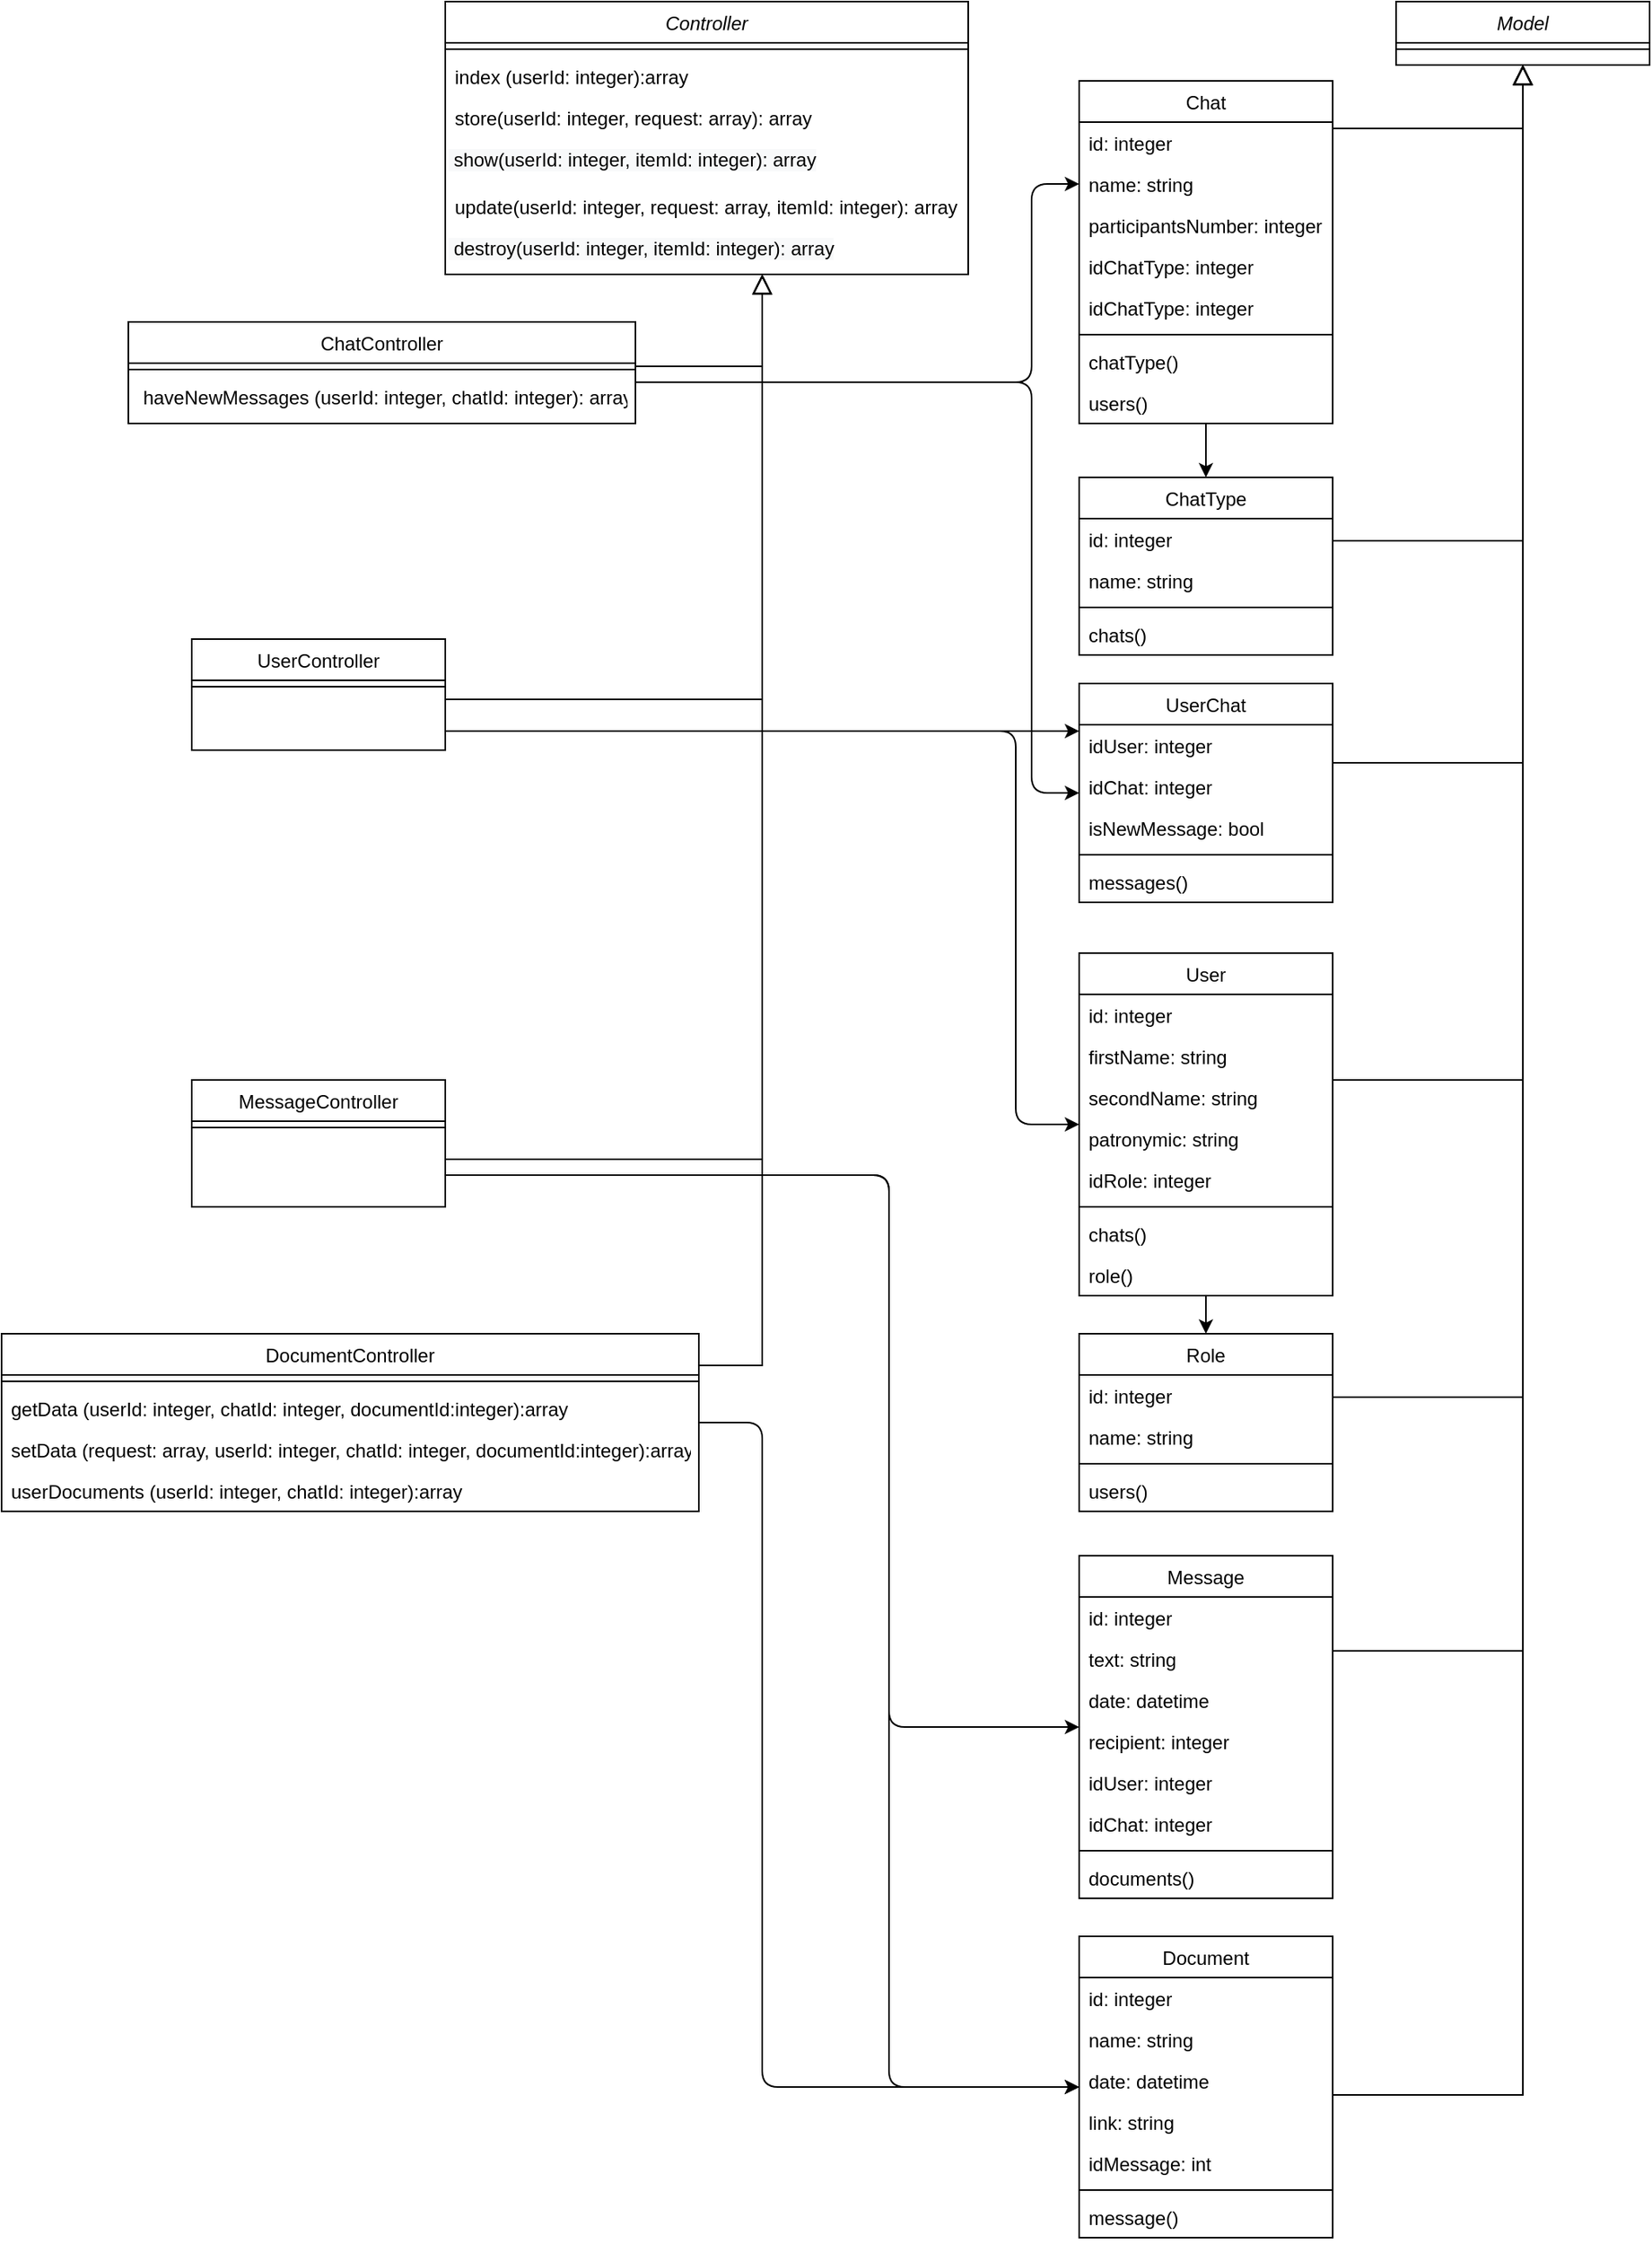 <mxfile version="14.6.12" type="device"><diagram id="C5RBs43oDa-KdzZeNtuy" name="Page-1"><mxGraphModel dx="1865" dy="551" grid="1" gridSize="10" guides="1" tooltips="1" connect="1" arrows="1" fold="1" page="1" pageScale="1" pageWidth="827" pageHeight="1169" math="0" shadow="0"><root><mxCell id="WIyWlLk6GJQsqaUBKTNV-0"/><mxCell id="WIyWlLk6GJQsqaUBKTNV-1" parent="WIyWlLk6GJQsqaUBKTNV-0"/><mxCell id="zkfFHV4jXpPFQw0GAbJ--0" value="Model" style="swimlane;fontStyle=2;align=center;verticalAlign=top;childLayout=stackLayout;horizontal=1;startSize=26;horizontalStack=0;resizeParent=1;resizeLast=0;collapsible=1;marginBottom=0;rounded=0;shadow=0;strokeWidth=1;" parent="WIyWlLk6GJQsqaUBKTNV-1" vertex="1"><mxGeometry x="560" width="160" height="40" as="geometry"><mxRectangle x="230" y="140" width="160" height="26" as="alternateBounds"/></mxGeometry></mxCell><mxCell id="zkfFHV4jXpPFQw0GAbJ--4" value="" style="line;html=1;strokeWidth=1;align=left;verticalAlign=middle;spacingTop=-1;spacingLeft=3;spacingRight=3;rotatable=0;labelPosition=right;points=[];portConstraint=eastwest;" parent="zkfFHV4jXpPFQw0GAbJ--0" vertex="1"><mxGeometry y="26" width="160" height="8" as="geometry"/></mxCell><mxCell id="zkfFHV4jXpPFQw0GAbJ--6" value="Chat" style="swimlane;fontStyle=0;align=center;verticalAlign=top;childLayout=stackLayout;horizontal=1;startSize=26;horizontalStack=0;resizeParent=1;resizeLast=0;collapsible=1;marginBottom=0;rounded=0;shadow=0;strokeWidth=1;" parent="WIyWlLk6GJQsqaUBKTNV-1" vertex="1"><mxGeometry x="360" y="50" width="160" height="216" as="geometry"><mxRectangle x="130" y="380" width="160" height="26" as="alternateBounds"/></mxGeometry></mxCell><mxCell id="zkfFHV4jXpPFQw0GAbJ--7" value="id: integer" style="text;align=left;verticalAlign=top;spacingLeft=4;spacingRight=4;overflow=hidden;rotatable=0;points=[[0,0.5],[1,0.5]];portConstraint=eastwest;" parent="zkfFHV4jXpPFQw0GAbJ--6" vertex="1"><mxGeometry y="26" width="160" height="26" as="geometry"/></mxCell><mxCell id="zkfFHV4jXpPFQw0GAbJ--8" value="name: string" style="text;align=left;verticalAlign=top;spacingLeft=4;spacingRight=4;overflow=hidden;rotatable=0;points=[[0,0.5],[1,0.5]];portConstraint=eastwest;rounded=0;shadow=0;html=0;" parent="zkfFHV4jXpPFQw0GAbJ--6" vertex="1"><mxGeometry y="52" width="160" height="26" as="geometry"/></mxCell><mxCell id="Mjgt6jNar0d7N7SQXWlu-8" value="participantsNumber: integer" style="text;align=left;verticalAlign=top;spacingLeft=4;spacingRight=4;overflow=hidden;rotatable=0;points=[[0,0.5],[1,0.5]];portConstraint=eastwest;rounded=0;shadow=0;html=0;" parent="zkfFHV4jXpPFQw0GAbJ--6" vertex="1"><mxGeometry y="78" width="160" height="26" as="geometry"/></mxCell><mxCell id="k1y_qDxFKeoeRa6VfoRw-3" value="idChatType: integer" style="text;align=left;verticalAlign=top;spacingLeft=4;spacingRight=4;overflow=hidden;rotatable=0;points=[[0,0.5],[1,0.5]];portConstraint=eastwest;rounded=0;shadow=0;html=0;" parent="zkfFHV4jXpPFQw0GAbJ--6" vertex="1"><mxGeometry y="104" width="160" height="26" as="geometry"/></mxCell><mxCell id="Mjgt6jNar0d7N7SQXWlu-9" value="idChatType: integer" style="text;align=left;verticalAlign=top;spacingLeft=4;spacingRight=4;overflow=hidden;rotatable=0;points=[[0,0.5],[1,0.5]];portConstraint=eastwest;rounded=0;shadow=0;html=0;" parent="zkfFHV4jXpPFQw0GAbJ--6" vertex="1"><mxGeometry y="130" width="160" height="26" as="geometry"/></mxCell><mxCell id="zkfFHV4jXpPFQw0GAbJ--9" value="" style="line;html=1;strokeWidth=1;align=left;verticalAlign=middle;spacingTop=-1;spacingLeft=3;spacingRight=3;rotatable=0;labelPosition=right;points=[];portConstraint=eastwest;" parent="zkfFHV4jXpPFQw0GAbJ--6" vertex="1"><mxGeometry y="156" width="160" height="8" as="geometry"/></mxCell><mxCell id="k1y_qDxFKeoeRa6VfoRw-8" value="chatType()" style="text;align=left;verticalAlign=top;spacingLeft=4;spacingRight=4;overflow=hidden;rotatable=0;points=[[0,0.5],[1,0.5]];portConstraint=eastwest;rounded=0;shadow=0;html=0;" parent="zkfFHV4jXpPFQw0GAbJ--6" vertex="1"><mxGeometry y="164" width="160" height="26" as="geometry"/></mxCell><mxCell id="k1y_qDxFKeoeRa6VfoRw-9" value="users()" style="text;align=left;verticalAlign=top;spacingLeft=4;spacingRight=4;overflow=hidden;rotatable=0;points=[[0,0.5],[1,0.5]];portConstraint=eastwest;rounded=0;shadow=0;html=0;" parent="zkfFHV4jXpPFQw0GAbJ--6" vertex="1"><mxGeometry y="190" width="160" height="26" as="geometry"/></mxCell><mxCell id="zkfFHV4jXpPFQw0GAbJ--12" value="" style="endArrow=block;endSize=10;endFill=0;shadow=0;strokeWidth=1;rounded=0;edgeStyle=elbowEdgeStyle;elbow=vertical;" parent="WIyWlLk6GJQsqaUBKTNV-1" source="zkfFHV4jXpPFQw0GAbJ--6" target="zkfFHV4jXpPFQw0GAbJ--0" edge="1"><mxGeometry width="160" relative="1" as="geometry"><mxPoint x="200" y="203" as="sourcePoint"/><mxPoint x="200" y="203" as="targetPoint"/><Array as="points"><mxPoint x="640" y="80"/><mxPoint x="560" y="120"/><mxPoint x="700" y="170"/></Array></mxGeometry></mxCell><mxCell id="zkfFHV4jXpPFQw0GAbJ--13" value="Document" style="swimlane;fontStyle=0;align=center;verticalAlign=top;childLayout=stackLayout;horizontal=1;startSize=26;horizontalStack=0;resizeParent=1;resizeLast=0;collapsible=1;marginBottom=0;rounded=0;shadow=0;strokeWidth=1;" parent="WIyWlLk6GJQsqaUBKTNV-1" vertex="1"><mxGeometry x="360" y="1220" width="160" height="190" as="geometry"><mxRectangle x="340" y="380" width="170" height="26" as="alternateBounds"/></mxGeometry></mxCell><mxCell id="Mjgt6jNar0d7N7SQXWlu-10" value="id: integer" style="text;align=left;verticalAlign=top;spacingLeft=4;spacingRight=4;overflow=hidden;rotatable=0;points=[[0,0.5],[1,0.5]];portConstraint=eastwest;" parent="zkfFHV4jXpPFQw0GAbJ--13" vertex="1"><mxGeometry y="26" width="160" height="26" as="geometry"/></mxCell><mxCell id="Mjgt6jNar0d7N7SQXWlu-13" value="name: string" style="text;align=left;verticalAlign=top;spacingLeft=4;spacingRight=4;overflow=hidden;rotatable=0;points=[[0,0.5],[1,0.5]];portConstraint=eastwest;" parent="zkfFHV4jXpPFQw0GAbJ--13" vertex="1"><mxGeometry y="52" width="160" height="26" as="geometry"/></mxCell><mxCell id="Mjgt6jNar0d7N7SQXWlu-11" value="date: datetime" style="text;align=left;verticalAlign=top;spacingLeft=4;spacingRight=4;overflow=hidden;rotatable=0;points=[[0,0.5],[1,0.5]];portConstraint=eastwest;" parent="zkfFHV4jXpPFQw0GAbJ--13" vertex="1"><mxGeometry y="78" width="160" height="26" as="geometry"/></mxCell><mxCell id="Mjgt6jNar0d7N7SQXWlu-12" value="link: string" style="text;align=left;verticalAlign=top;spacingLeft=4;spacingRight=4;overflow=hidden;rotatable=0;points=[[0,0.5],[1,0.5]];portConstraint=eastwest;" parent="zkfFHV4jXpPFQw0GAbJ--13" vertex="1"><mxGeometry y="104" width="160" height="26" as="geometry"/></mxCell><mxCell id="zkfFHV4jXpPFQw0GAbJ--14" value="idMessage: int" style="text;align=left;verticalAlign=top;spacingLeft=4;spacingRight=4;overflow=hidden;rotatable=0;points=[[0,0.5],[1,0.5]];portConstraint=eastwest;" parent="zkfFHV4jXpPFQw0GAbJ--13" vertex="1"><mxGeometry y="130" width="160" height="26" as="geometry"/></mxCell><mxCell id="zkfFHV4jXpPFQw0GAbJ--15" value="" style="line;html=1;strokeWidth=1;align=left;verticalAlign=middle;spacingTop=-1;spacingLeft=3;spacingRight=3;rotatable=0;labelPosition=right;points=[];portConstraint=eastwest;" parent="zkfFHV4jXpPFQw0GAbJ--13" vertex="1"><mxGeometry y="156" width="160" height="8" as="geometry"/></mxCell><mxCell id="k1y_qDxFKeoeRa6VfoRw-16" value="message()" style="text;align=left;verticalAlign=top;spacingLeft=4;spacingRight=4;overflow=hidden;rotatable=0;points=[[0,0.5],[1,0.5]];portConstraint=eastwest;rounded=0;shadow=0;html=0;" parent="zkfFHV4jXpPFQw0GAbJ--13" vertex="1"><mxGeometry y="164" width="160" height="26" as="geometry"/></mxCell><mxCell id="zkfFHV4jXpPFQw0GAbJ--16" value="" style="endArrow=block;endSize=10;endFill=0;shadow=0;strokeWidth=1;rounded=0;edgeStyle=elbowEdgeStyle;elbow=vertical;" parent="WIyWlLk6GJQsqaUBKTNV-1" source="zkfFHV4jXpPFQw0GAbJ--13" target="zkfFHV4jXpPFQw0GAbJ--0" edge="1"><mxGeometry width="160" relative="1" as="geometry"><mxPoint x="210" y="373" as="sourcePoint"/><mxPoint x="310" y="271" as="targetPoint"/><Array as="points"><mxPoint x="640" y="1320"/><mxPoint x="640" y="1140"/><mxPoint x="640" y="880"/><mxPoint x="640" y="920"/><mxPoint x="550" y="400"/><mxPoint x="640" y="602"/><mxPoint x="640" y="282"/><mxPoint x="590" y="240"/><mxPoint x="700" y="320"/><mxPoint x="700" y="280"/></Array></mxGeometry></mxCell><mxCell id="Mjgt6jNar0d7N7SQXWlu-2" value="User" style="swimlane;fontStyle=0;align=center;verticalAlign=top;childLayout=stackLayout;horizontal=1;startSize=26;horizontalStack=0;resizeParent=1;resizeLast=0;collapsible=1;marginBottom=0;rounded=0;shadow=0;strokeWidth=1;" parent="WIyWlLk6GJQsqaUBKTNV-1" vertex="1"><mxGeometry x="360" y="600" width="160" height="216" as="geometry"><mxRectangle x="340" y="380" width="170" height="26" as="alternateBounds"/></mxGeometry></mxCell><mxCell id="Mjgt6jNar0d7N7SQXWlu-17" value="id: integer" style="text;align=left;verticalAlign=top;spacingLeft=4;spacingRight=4;overflow=hidden;rotatable=0;points=[[0,0.5],[1,0.5]];portConstraint=eastwest;" parent="Mjgt6jNar0d7N7SQXWlu-2" vertex="1"><mxGeometry y="26" width="160" height="26" as="geometry"/></mxCell><mxCell id="Mjgt6jNar0d7N7SQXWlu-19" value="firstName: string" style="text;align=left;verticalAlign=top;spacingLeft=4;spacingRight=4;overflow=hidden;rotatable=0;points=[[0,0.5],[1,0.5]];portConstraint=eastwest;" parent="Mjgt6jNar0d7N7SQXWlu-2" vertex="1"><mxGeometry y="52" width="160" height="26" as="geometry"/></mxCell><mxCell id="Mjgt6jNar0d7N7SQXWlu-20" value="secondName: string" style="text;align=left;verticalAlign=top;spacingLeft=4;spacingRight=4;overflow=hidden;rotatable=0;points=[[0,0.5],[1,0.5]];portConstraint=eastwest;" parent="Mjgt6jNar0d7N7SQXWlu-2" vertex="1"><mxGeometry y="78" width="160" height="26" as="geometry"/></mxCell><mxCell id="Mjgt6jNar0d7N7SQXWlu-18" value="patronymic: string" style="text;align=left;verticalAlign=top;spacingLeft=4;spacingRight=4;overflow=hidden;rotatable=0;points=[[0,0.5],[1,0.5]];portConstraint=eastwest;" parent="Mjgt6jNar0d7N7SQXWlu-2" vertex="1"><mxGeometry y="104" width="160" height="26" as="geometry"/></mxCell><mxCell id="Mjgt6jNar0d7N7SQXWlu-3" value="idRole: integer" style="text;align=left;verticalAlign=top;spacingLeft=4;spacingRight=4;overflow=hidden;rotatable=0;points=[[0,0.5],[1,0.5]];portConstraint=eastwest;" parent="Mjgt6jNar0d7N7SQXWlu-2" vertex="1"><mxGeometry y="130" width="160" height="26" as="geometry"/></mxCell><mxCell id="Mjgt6jNar0d7N7SQXWlu-4" value="" style="line;html=1;strokeWidth=1;align=left;verticalAlign=middle;spacingTop=-1;spacingLeft=3;spacingRight=3;rotatable=0;labelPosition=right;points=[];portConstraint=eastwest;" parent="Mjgt6jNar0d7N7SQXWlu-2" vertex="1"><mxGeometry y="156" width="160" height="8" as="geometry"/></mxCell><mxCell id="k1y_qDxFKeoeRa6VfoRw-12" value="chats()" style="text;align=left;verticalAlign=top;spacingLeft=4;spacingRight=4;overflow=hidden;rotatable=0;points=[[0,0.5],[1,0.5]];portConstraint=eastwest;rounded=0;shadow=0;html=0;" parent="Mjgt6jNar0d7N7SQXWlu-2" vertex="1"><mxGeometry y="164" width="160" height="26" as="geometry"/></mxCell><mxCell id="k1y_qDxFKeoeRa6VfoRw-13" value="role()" style="text;align=left;verticalAlign=top;spacingLeft=4;spacingRight=4;overflow=hidden;rotatable=0;points=[[0,0.5],[1,0.5]];portConstraint=eastwest;rounded=0;shadow=0;html=0;" parent="Mjgt6jNar0d7N7SQXWlu-2" vertex="1"><mxGeometry y="190" width="160" height="26" as="geometry"/></mxCell><mxCell id="Mjgt6jNar0d7N7SQXWlu-5" value="Message" style="swimlane;fontStyle=0;align=center;verticalAlign=top;childLayout=stackLayout;horizontal=1;startSize=26;horizontalStack=0;resizeParent=1;resizeLast=0;collapsible=1;marginBottom=0;rounded=0;shadow=0;strokeWidth=1;" parent="WIyWlLk6GJQsqaUBKTNV-1" vertex="1"><mxGeometry x="360" y="980" width="160" height="216" as="geometry"><mxRectangle x="340" y="380" width="170" height="26" as="alternateBounds"/></mxGeometry></mxCell><mxCell id="Mjgt6jNar0d7N7SQXWlu-6" value="id: integer" style="text;align=left;verticalAlign=top;spacingLeft=4;spacingRight=4;overflow=hidden;rotatable=0;points=[[0,0.5],[1,0.5]];portConstraint=eastwest;" parent="Mjgt6jNar0d7N7SQXWlu-5" vertex="1"><mxGeometry y="26" width="160" height="26" as="geometry"/></mxCell><mxCell id="Mjgt6jNar0d7N7SQXWlu-24" value="text: string" style="text;align=left;verticalAlign=top;spacingLeft=4;spacingRight=4;overflow=hidden;rotatable=0;points=[[0,0.5],[1,0.5]];portConstraint=eastwest;" parent="Mjgt6jNar0d7N7SQXWlu-5" vertex="1"><mxGeometry y="52" width="160" height="26" as="geometry"/></mxCell><mxCell id="Mjgt6jNar0d7N7SQXWlu-25" value="date: datetime" style="text;align=left;verticalAlign=top;spacingLeft=4;spacingRight=4;overflow=hidden;rotatable=0;points=[[0,0.5],[1,0.5]];portConstraint=eastwest;" parent="Mjgt6jNar0d7N7SQXWlu-5" vertex="1"><mxGeometry y="78" width="160" height="26" as="geometry"/></mxCell><mxCell id="Mjgt6jNar0d7N7SQXWlu-23" value="recipient: integer" style="text;align=left;verticalAlign=top;spacingLeft=4;spacingRight=4;overflow=hidden;rotatable=0;points=[[0,0.5],[1,0.5]];portConstraint=eastwest;" parent="Mjgt6jNar0d7N7SQXWlu-5" vertex="1"><mxGeometry y="104" width="160" height="26" as="geometry"/></mxCell><mxCell id="Mjgt6jNar0d7N7SQXWlu-22" value="idUser: integer" style="text;align=left;verticalAlign=top;spacingLeft=4;spacingRight=4;overflow=hidden;rotatable=0;points=[[0,0.5],[1,0.5]];portConstraint=eastwest;" parent="Mjgt6jNar0d7N7SQXWlu-5" vertex="1"><mxGeometry y="130" width="160" height="26" as="geometry"/></mxCell><mxCell id="Mjgt6jNar0d7N7SQXWlu-21" value="idChat: integer" style="text;align=left;verticalAlign=top;spacingLeft=4;spacingRight=4;overflow=hidden;rotatable=0;points=[[0,0.5],[1,0.5]];portConstraint=eastwest;" parent="Mjgt6jNar0d7N7SQXWlu-5" vertex="1"><mxGeometry y="156" width="160" height="26" as="geometry"/></mxCell><mxCell id="Mjgt6jNar0d7N7SQXWlu-7" value="" style="line;html=1;strokeWidth=1;align=left;verticalAlign=middle;spacingTop=-1;spacingLeft=3;spacingRight=3;rotatable=0;labelPosition=right;points=[];portConstraint=eastwest;" parent="Mjgt6jNar0d7N7SQXWlu-5" vertex="1"><mxGeometry y="182" width="160" height="8" as="geometry"/></mxCell><mxCell id="k1y_qDxFKeoeRa6VfoRw-15" value="documents()" style="text;align=left;verticalAlign=top;spacingLeft=4;spacingRight=4;overflow=hidden;rotatable=0;points=[[0,0.5],[1,0.5]];portConstraint=eastwest;rounded=0;shadow=0;html=0;" parent="Mjgt6jNar0d7N7SQXWlu-5" vertex="1"><mxGeometry y="190" width="160" height="26" as="geometry"/></mxCell><mxCell id="Mjgt6jNar0d7N7SQXWlu-15" value="" style="endArrow=block;endSize=10;endFill=0;shadow=0;strokeWidth=1;rounded=0;edgeStyle=elbowEdgeStyle;elbow=vertical;entryX=0.5;entryY=1;entryDx=0;entryDy=0;" parent="WIyWlLk6GJQsqaUBKTNV-1" source="Mjgt6jNar0d7N7SQXWlu-5" target="zkfFHV4jXpPFQw0GAbJ--0" edge="1"><mxGeometry width="160" relative="1" as="geometry"><mxPoint x="520" y="600" as="sourcePoint"/><mxPoint x="690" y="40" as="targetPoint"/><Array as="points"><mxPoint x="580" y="1040"/><mxPoint x="590" y="880"/><mxPoint x="640" y="1090"/><mxPoint x="570" y="600"/><mxPoint x="580" y="800"/><mxPoint x="570" y="543"/><mxPoint x="650" y="439"/><mxPoint x="710" y="330"/><mxPoint x="710" y="290"/></Array></mxGeometry></mxCell><mxCell id="Mjgt6jNar0d7N7SQXWlu-16" value="" style="endArrow=block;endSize=10;endFill=0;shadow=0;strokeWidth=1;rounded=0;edgeStyle=elbowEdgeStyle;elbow=vertical;entryX=0.5;entryY=1;entryDx=0;entryDy=0;" parent="WIyWlLk6GJQsqaUBKTNV-1" source="Mjgt6jNar0d7N7SQXWlu-45" target="zkfFHV4jXpPFQw0GAbJ--0" edge="1"><mxGeometry width="160" relative="1" as="geometry"><mxPoint x="520" y="1040" as="sourcePoint"/><mxPoint x="690" y="40" as="targetPoint"/><Array as="points"><mxPoint x="570" y="880"/><mxPoint x="570" y="880"/><mxPoint x="580" y="920"/><mxPoint x="580" y="840"/><mxPoint x="580" y="720"/><mxPoint x="590" y="1040"/><mxPoint x="640" y="590"/><mxPoint x="640" y="320"/><mxPoint x="630" y="350"/><mxPoint x="620" y="639"/><mxPoint x="590" y="554"/><mxPoint x="720" y="340"/><mxPoint x="720" y="300"/></Array></mxGeometry></mxCell><mxCell id="Mjgt6jNar0d7N7SQXWlu-26" value="ChatType" style="swimlane;fontStyle=0;align=center;verticalAlign=top;childLayout=stackLayout;horizontal=1;startSize=26;horizontalStack=0;resizeParent=1;resizeLast=0;collapsible=1;marginBottom=0;rounded=0;shadow=0;strokeWidth=1;" parent="WIyWlLk6GJQsqaUBKTNV-1" vertex="1"><mxGeometry x="360" y="300" width="160" height="112" as="geometry"><mxRectangle x="130" y="380" width="160" height="26" as="alternateBounds"/></mxGeometry></mxCell><mxCell id="Mjgt6jNar0d7N7SQXWlu-27" value="id: integer" style="text;align=left;verticalAlign=top;spacingLeft=4;spacingRight=4;overflow=hidden;rotatable=0;points=[[0,0.5],[1,0.5]];portConstraint=eastwest;" parent="Mjgt6jNar0d7N7SQXWlu-26" vertex="1"><mxGeometry y="26" width="160" height="26" as="geometry"/></mxCell><mxCell id="Mjgt6jNar0d7N7SQXWlu-28" value="name: string" style="text;align=left;verticalAlign=top;spacingLeft=4;spacingRight=4;overflow=hidden;rotatable=0;points=[[0,0.5],[1,0.5]];portConstraint=eastwest;rounded=0;shadow=0;html=0;" parent="Mjgt6jNar0d7N7SQXWlu-26" vertex="1"><mxGeometry y="52" width="160" height="26" as="geometry"/></mxCell><mxCell id="Mjgt6jNar0d7N7SQXWlu-31" value="" style="line;html=1;strokeWidth=1;align=left;verticalAlign=middle;spacingTop=-1;spacingLeft=3;spacingRight=3;rotatable=0;labelPosition=right;points=[];portConstraint=eastwest;" parent="Mjgt6jNar0d7N7SQXWlu-26" vertex="1"><mxGeometry y="78" width="160" height="8" as="geometry"/></mxCell><mxCell id="k1y_qDxFKeoeRa6VfoRw-10" value="chats()" style="text;align=left;verticalAlign=top;spacingLeft=4;spacingRight=4;overflow=hidden;rotatable=0;points=[[0,0.5],[1,0.5]];portConstraint=eastwest;rounded=0;shadow=0;html=0;" parent="Mjgt6jNar0d7N7SQXWlu-26" vertex="1"><mxGeometry y="86" width="160" height="26" as="geometry"/></mxCell><mxCell id="Mjgt6jNar0d7N7SQXWlu-44" value="" style="endArrow=block;endSize=10;endFill=0;shadow=0;strokeWidth=1;rounded=0;edgeStyle=elbowEdgeStyle;elbow=vertical;" parent="WIyWlLk6GJQsqaUBKTNV-1" source="Mjgt6jNar0d7N7SQXWlu-26" edge="1"><mxGeometry width="160" relative="1" as="geometry"><mxPoint x="520" y="240" as="sourcePoint"/><mxPoint x="640" y="40" as="targetPoint"/><Array as="points"><mxPoint x="580" y="340"/><mxPoint x="550" y="300"/><mxPoint x="570" y="130"/><mxPoint x="710" y="180"/></Array></mxGeometry></mxCell><mxCell id="Mjgt6jNar0d7N7SQXWlu-45" value="Role" style="swimlane;fontStyle=0;align=center;verticalAlign=top;childLayout=stackLayout;horizontal=1;startSize=26;horizontalStack=0;resizeParent=1;resizeLast=0;collapsible=1;marginBottom=0;rounded=0;shadow=0;strokeWidth=1;" parent="WIyWlLk6GJQsqaUBKTNV-1" vertex="1"><mxGeometry x="360" y="840" width="160" height="112" as="geometry"><mxRectangle x="130" y="380" width="160" height="26" as="alternateBounds"/></mxGeometry></mxCell><mxCell id="Mjgt6jNar0d7N7SQXWlu-46" value="id: integer" style="text;align=left;verticalAlign=top;spacingLeft=4;spacingRight=4;overflow=hidden;rotatable=0;points=[[0,0.5],[1,0.5]];portConstraint=eastwest;" parent="Mjgt6jNar0d7N7SQXWlu-45" vertex="1"><mxGeometry y="26" width="160" height="26" as="geometry"/></mxCell><mxCell id="Mjgt6jNar0d7N7SQXWlu-47" value="name: string" style="text;align=left;verticalAlign=top;spacingLeft=4;spacingRight=4;overflow=hidden;rotatable=0;points=[[0,0.5],[1,0.5]];portConstraint=eastwest;rounded=0;shadow=0;html=0;" parent="Mjgt6jNar0d7N7SQXWlu-45" vertex="1"><mxGeometry y="52" width="160" height="26" as="geometry"/></mxCell><mxCell id="Mjgt6jNar0d7N7SQXWlu-48" value="" style="line;html=1;strokeWidth=1;align=left;verticalAlign=middle;spacingTop=-1;spacingLeft=3;spacingRight=3;rotatable=0;labelPosition=right;points=[];portConstraint=eastwest;" parent="Mjgt6jNar0d7N7SQXWlu-45" vertex="1"><mxGeometry y="78" width="160" height="8" as="geometry"/></mxCell><mxCell id="k1y_qDxFKeoeRa6VfoRw-14" value="users()" style="text;align=left;verticalAlign=top;spacingLeft=4;spacingRight=4;overflow=hidden;rotatable=0;points=[[0,0.5],[1,0.5]];portConstraint=eastwest;rounded=0;shadow=0;html=0;" parent="Mjgt6jNar0d7N7SQXWlu-45" vertex="1"><mxGeometry y="86" width="160" height="26" as="geometry"/></mxCell><mxCell id="Mjgt6jNar0d7N7SQXWlu-49" value="" style="endArrow=block;endSize=10;endFill=0;shadow=0;strokeWidth=1;rounded=0;edgeStyle=elbowEdgeStyle;elbow=vertical;" parent="WIyWlLk6GJQsqaUBKTNV-1" source="Mjgt6jNar0d7N7SQXWlu-2" edge="1"><mxGeometry width="160" relative="1" as="geometry"><mxPoint x="530" y="610" as="sourcePoint"/><mxPoint x="640" y="40" as="targetPoint"/><Array as="points"><mxPoint x="580" y="680"/><mxPoint x="590" y="560"/><mxPoint x="560" y="890"/><mxPoint x="590" y="810"/><mxPoint x="580" y="553"/><mxPoint x="660" y="449"/><mxPoint x="720" y="340"/><mxPoint x="720" y="300"/></Array></mxGeometry></mxCell><mxCell id="Mjgt6jNar0d7N7SQXWlu-50" value="UserChat" style="swimlane;fontStyle=0;align=center;verticalAlign=top;childLayout=stackLayout;horizontal=1;startSize=26;horizontalStack=0;resizeParent=1;resizeLast=0;collapsible=1;marginBottom=0;rounded=0;shadow=0;strokeWidth=1;" parent="WIyWlLk6GJQsqaUBKTNV-1" vertex="1"><mxGeometry x="360" y="430" width="160" height="138" as="geometry"><mxRectangle x="130" y="380" width="160" height="26" as="alternateBounds"/></mxGeometry></mxCell><mxCell id="Mjgt6jNar0d7N7SQXWlu-51" value="idUser: integer" style="text;align=left;verticalAlign=top;spacingLeft=4;spacingRight=4;overflow=hidden;rotatable=0;points=[[0,0.5],[1,0.5]];portConstraint=eastwest;" parent="Mjgt6jNar0d7N7SQXWlu-50" vertex="1"><mxGeometry y="26" width="160" height="26" as="geometry"/></mxCell><mxCell id="Mjgt6jNar0d7N7SQXWlu-54" value="idChat: integer" style="text;align=left;verticalAlign=top;spacingLeft=4;spacingRight=4;overflow=hidden;rotatable=0;points=[[0,0.5],[1,0.5]];portConstraint=eastwest;" parent="Mjgt6jNar0d7N7SQXWlu-50" vertex="1"><mxGeometry y="52" width="160" height="26" as="geometry"/></mxCell><mxCell id="Mjgt6jNar0d7N7SQXWlu-52" value="isNewMessage: bool" style="text;align=left;verticalAlign=top;spacingLeft=4;spacingRight=4;overflow=hidden;rotatable=0;points=[[0,0.5],[1,0.5]];portConstraint=eastwest;rounded=0;shadow=0;html=0;" parent="Mjgt6jNar0d7N7SQXWlu-50" vertex="1"><mxGeometry y="78" width="160" height="26" as="geometry"/></mxCell><mxCell id="Mjgt6jNar0d7N7SQXWlu-53" value="" style="line;html=1;strokeWidth=1;align=left;verticalAlign=middle;spacingTop=-1;spacingLeft=3;spacingRight=3;rotatable=0;labelPosition=right;points=[];portConstraint=eastwest;" parent="Mjgt6jNar0d7N7SQXWlu-50" vertex="1"><mxGeometry y="104" width="160" height="8" as="geometry"/></mxCell><mxCell id="k1y_qDxFKeoeRa6VfoRw-11" value="messages()" style="text;align=left;verticalAlign=top;spacingLeft=4;spacingRight=4;overflow=hidden;rotatable=0;points=[[0,0.5],[1,0.5]];portConstraint=eastwest;rounded=0;shadow=0;html=0;" parent="Mjgt6jNar0d7N7SQXWlu-50" vertex="1"><mxGeometry y="112" width="160" height="26" as="geometry"/></mxCell><mxCell id="Mjgt6jNar0d7N7SQXWlu-55" value="" style="endArrow=block;endSize=10;endFill=0;shadow=0;strokeWidth=1;rounded=0;edgeStyle=elbowEdgeStyle;elbow=vertical;" parent="WIyWlLk6GJQsqaUBKTNV-1" source="Mjgt6jNar0d7N7SQXWlu-50" edge="1"><mxGeometry width="160" relative="1" as="geometry"><mxPoint x="530" y="769" as="sourcePoint"/><mxPoint x="640" y="40" as="targetPoint"/><Array as="points"><mxPoint x="590" y="480"/><mxPoint x="590" y="400"/><mxPoint x="570" y="416"/><mxPoint x="590" y="879"/><mxPoint x="600" y="820"/><mxPoint x="590" y="563"/><mxPoint x="670" y="459"/><mxPoint x="730" y="350"/><mxPoint x="730" y="310"/></Array></mxGeometry></mxCell><mxCell id="Mjgt6jNar0d7N7SQXWlu-56" value="Controller" style="swimlane;fontStyle=2;align=center;verticalAlign=top;childLayout=stackLayout;horizontal=1;startSize=26;horizontalStack=0;resizeParent=1;resizeLast=0;collapsible=1;marginBottom=0;rounded=0;shadow=0;strokeWidth=1;" parent="WIyWlLk6GJQsqaUBKTNV-1" vertex="1"><mxGeometry x="-40" width="330" height="172" as="geometry"><mxRectangle x="230" y="140" width="160" height="26" as="alternateBounds"/></mxGeometry></mxCell><mxCell id="Mjgt6jNar0d7N7SQXWlu-57" value="&lt;span style=&quot;color: rgba(0 , 0 , 0 , 0) ; font-family: monospace ; font-size: 0px ; background-color: rgb(248 , 249 , 250)&quot;&gt;%3CmxGraphModel%3E%3Croot%3E%3CmxCell%20id%3D%220%22%2F%3E%3CmxCell%20id%3D%221%22%20parent%3D%220%22%2F%3E%3CmxCell%20id%3D%222%22%20value%3D%22Get%20(id%3A%20integer)%22%20style%3D%22text%3Balign%3Dleft%3BverticalAlign%3Dtop%3BspacingLeft%3D4%3BspacingRight%3D4%3Boverflow%3Dhidden%3Brotatable%3D0%3Bpoints%3D%5B%5B0%2C0.5%5D%2C%5B1%2C0.5%5D%5D%3BportConstraint%3Deastwest%3Brounded%3D0%3Bshadow%3D0%3Bhtml%3D0%3B%22%20vertex%3D%221%22%20parent%3D%221%22%3E%3CmxGeometry%20x%3D%22-40%22%20y%3D%22114%22%20width%3D%22160%22%20height%3D%2226%22%20as%3D%22geometry%22%2F%3E%3C%2FmxCell%3E%3C%2Froot%3E%3C%2FmxGraphModel%3E&lt;/span&gt;" style="line;html=1;strokeWidth=1;align=left;verticalAlign=middle;spacingTop=-1;spacingLeft=3;spacingRight=3;rotatable=0;labelPosition=right;points=[];portConstraint=eastwest;" parent="Mjgt6jNar0d7N7SQXWlu-56" vertex="1"><mxGeometry y="26" width="330" height="8" as="geometry"/></mxCell><mxCell id="k1y_qDxFKeoeRa6VfoRw-1" value="index (userId: integer):array" style="text;align=left;verticalAlign=top;spacingLeft=4;spacingRight=4;overflow=hidden;rotatable=0;points=[[0,0.5],[1,0.5]];portConstraint=eastwest;rounded=0;shadow=0;html=0;" parent="Mjgt6jNar0d7N7SQXWlu-56" vertex="1"><mxGeometry y="34" width="330" height="26" as="geometry"/></mxCell><mxCell id="k1y_qDxFKeoeRa6VfoRw-0" value="store(userId: integer, request: array): array" style="text;align=left;verticalAlign=top;spacingLeft=4;spacingRight=4;overflow=hidden;rotatable=0;points=[[0,0.5],[1,0.5]];portConstraint=eastwest;rounded=0;shadow=0;html=0;" parent="Mjgt6jNar0d7N7SQXWlu-56" vertex="1"><mxGeometry y="60" width="330" height="26" as="geometry"/></mxCell><mxCell id="k1y_qDxFKeoeRa6VfoRw-2" value="&lt;span style=&quot;color: rgb(0 , 0 , 0) ; font-family: &amp;#34;helvetica&amp;#34; ; font-size: 12px ; font-style: normal ; font-weight: 400 ; letter-spacing: normal ; text-align: left ; text-indent: 0px ; text-transform: none ; word-spacing: 0px ; background-color: rgb(248 , 249 , 250) ; display: inline ; float: none&quot;&gt;&amp;nbsp;show(userId: integer, itemId: integer): array&lt;/span&gt;" style="text;whiteSpace=wrap;html=1;" parent="Mjgt6jNar0d7N7SQXWlu-56" vertex="1"><mxGeometry y="86" width="330" height="30" as="geometry"/></mxCell><mxCell id="k1y_qDxFKeoeRa6VfoRw-4" value="update(userId: integer, request: array, itemId: integer): array" style="text;align=left;verticalAlign=top;spacingLeft=4;spacingRight=4;overflow=hidden;rotatable=0;points=[[0,0.5],[1,0.5]];portConstraint=eastwest;rounded=0;shadow=0;html=0;" parent="Mjgt6jNar0d7N7SQXWlu-56" vertex="1"><mxGeometry y="116" width="330" height="26" as="geometry"/></mxCell><mxCell id="k1y_qDxFKeoeRa6VfoRw-5" value="&lt;span style=&quot;color: rgb(0 , 0 , 0) ; font-family: &amp;#34;helvetica&amp;#34; ; font-size: 12px ; font-style: normal ; font-weight: 400 ; letter-spacing: normal ; text-align: left ; text-indent: 0px ; text-transform: none ; word-spacing: 0px ; background-color: rgb(248 , 249 , 250) ; display: inline ; float: none&quot;&gt;&amp;nbsp;destroy(userId: integer, itemId: integer): array&lt;/span&gt;" style="text;whiteSpace=wrap;html=1;" parent="Mjgt6jNar0d7N7SQXWlu-56" vertex="1"><mxGeometry y="142" width="330" height="30" as="geometry"/></mxCell><mxCell id="Mjgt6jNar0d7N7SQXWlu-58" value="ChatController" style="swimlane;fontStyle=0;align=center;verticalAlign=top;childLayout=stackLayout;horizontal=1;startSize=26;horizontalStack=0;resizeParent=1;resizeLast=0;collapsible=1;marginBottom=0;rounded=0;shadow=0;strokeWidth=1;" parent="WIyWlLk6GJQsqaUBKTNV-1" vertex="1"><mxGeometry x="-240" y="202" width="320" height="64" as="geometry"><mxRectangle x="130" y="380" width="160" height="26" as="alternateBounds"/></mxGeometry></mxCell><mxCell id="Mjgt6jNar0d7N7SQXWlu-61" value="" style="line;html=1;strokeWidth=1;align=left;verticalAlign=middle;spacingTop=-1;spacingLeft=3;spacingRight=3;rotatable=0;labelPosition=right;points=[];portConstraint=eastwest;" parent="Mjgt6jNar0d7N7SQXWlu-58" vertex="1"><mxGeometry y="26" width="320" height="8" as="geometry"/></mxCell><mxCell id="K5zSn8KSaWwsLdREURwa-1" value=" haveNewMessages (userId: integer, chatId: integer): array" style="text;strokeColor=none;fillColor=none;align=left;verticalAlign=top;spacingLeft=4;spacingRight=4;overflow=hidden;rotatable=0;points=[[0,0.5],[1,0.5]];portConstraint=eastwest;" vertex="1" parent="Mjgt6jNar0d7N7SQXWlu-58"><mxGeometry y="34" width="320" height="26" as="geometry"/></mxCell><mxCell id="Mjgt6jNar0d7N7SQXWlu-68" value="" style="endArrow=block;endSize=10;endFill=0;shadow=0;strokeWidth=1;rounded=0;edgeStyle=elbowEdgeStyle;elbow=vertical;" parent="WIyWlLk6GJQsqaUBKTNV-1" source="Mjgt6jNar0d7N7SQXWlu-58" target="Mjgt6jNar0d7N7SQXWlu-56" edge="1"><mxGeometry width="160" relative="1" as="geometry"><mxPoint x="120" y="160" as="sourcePoint"/><mxPoint x="650" y="50" as="targetPoint"/><Array as="points"><mxPoint x="160" y="230"/><mxPoint x="-30" y="230"/><mxPoint x="170" y="160"/><mxPoint x="160" y="160"/><mxPoint x="570" y="130"/><mxPoint x="710" y="180"/></Array></mxGeometry></mxCell><mxCell id="Mjgt6jNar0d7N7SQXWlu-69" value="DocumentController" style="swimlane;fontStyle=0;align=center;verticalAlign=top;childLayout=stackLayout;horizontal=1;startSize=26;horizontalStack=0;resizeParent=1;resizeLast=0;collapsible=1;marginBottom=0;rounded=0;shadow=0;strokeWidth=1;" parent="WIyWlLk6GJQsqaUBKTNV-1" vertex="1"><mxGeometry x="-320" y="840" width="440" height="112" as="geometry"><mxRectangle x="130" y="380" width="160" height="26" as="alternateBounds"/></mxGeometry></mxCell><mxCell id="Mjgt6jNar0d7N7SQXWlu-70" value="" style="line;html=1;strokeWidth=1;align=left;verticalAlign=middle;spacingTop=-1;spacingLeft=3;spacingRight=3;rotatable=0;labelPosition=right;points=[];portConstraint=eastwest;" parent="Mjgt6jNar0d7N7SQXWlu-69" vertex="1"><mxGeometry y="26" width="440" height="8" as="geometry"/></mxCell><mxCell id="K5zSn8KSaWwsLdREURwa-2" value="getData (userId: integer, chatId: integer, documentId:integer):array" style="text;strokeColor=none;fillColor=none;align=left;verticalAlign=top;spacingLeft=4;spacingRight=4;overflow=hidden;rotatable=0;points=[[0,0.5],[1,0.5]];portConstraint=eastwest;" vertex="1" parent="Mjgt6jNar0d7N7SQXWlu-69"><mxGeometry y="34" width="440" height="26" as="geometry"/></mxCell><mxCell id="K5zSn8KSaWwsLdREURwa-3" value="setData (request: array, userId: integer, chatId: integer, documentId:integer):array" style="text;strokeColor=none;fillColor=none;align=left;verticalAlign=top;spacingLeft=4;spacingRight=4;overflow=hidden;rotatable=0;points=[[0,0.5],[1,0.5]];portConstraint=eastwest;" vertex="1" parent="Mjgt6jNar0d7N7SQXWlu-69"><mxGeometry y="60" width="440" height="26" as="geometry"/></mxCell><mxCell id="K5zSn8KSaWwsLdREURwa-4" value="userDocuments (userId: integer, chatId: integer):array" style="text;strokeColor=none;fillColor=none;align=left;verticalAlign=top;spacingLeft=4;spacingRight=4;overflow=hidden;rotatable=0;points=[[0,0.5],[1,0.5]];portConstraint=eastwest;" vertex="1" parent="Mjgt6jNar0d7N7SQXWlu-69"><mxGeometry y="86" width="440" height="26" as="geometry"/></mxCell><mxCell id="Mjgt6jNar0d7N7SQXWlu-77" value="" style="endArrow=classic;html=1;endFill=1;edgeStyle=elbowEdgeStyle;" parent="WIyWlLk6GJQsqaUBKTNV-1" source="Mjgt6jNar0d7N7SQXWlu-58" target="zkfFHV4jXpPFQw0GAbJ--8" edge="1"><mxGeometry width="50" height="50" relative="1" as="geometry"><mxPoint x="260" y="230" as="sourcePoint"/><mxPoint x="320" y="250" as="targetPoint"/><Array as="points"><mxPoint x="330" y="240"/><mxPoint x="330" y="190"/><mxPoint x="240" y="250"/></Array></mxGeometry></mxCell><mxCell id="Mjgt6jNar0d7N7SQXWlu-80" value="" style="endArrow=classic;html=1;endFill=1;exitX=0.5;exitY=1;exitDx=0;exitDy=0;edgeStyle=elbowEdgeStyle;entryX=0.5;entryY=0;entryDx=0;entryDy=0;" parent="WIyWlLk6GJQsqaUBKTNV-1" source="zkfFHV4jXpPFQw0GAbJ--6" target="Mjgt6jNar0d7N7SQXWlu-26" edge="1"><mxGeometry width="50" height="50" relative="1" as="geometry"><mxPoint x="130" y="189" as="sourcePoint"/><mxPoint x="370" y="115" as="targetPoint"/></mxGeometry></mxCell><mxCell id="Mjgt6jNar0d7N7SQXWlu-83" value="" style="endArrow=block;endSize=10;endFill=0;shadow=0;strokeWidth=1;rounded=0;edgeStyle=elbowEdgeStyle;elbow=vertical;" parent="WIyWlLk6GJQsqaUBKTNV-1" source="Mjgt6jNar0d7N7SQXWlu-69" target="Mjgt6jNar0d7N7SQXWlu-56" edge="1"><mxGeometry width="160" relative="1" as="geometry"><mxPoint x="120" y="400" as="sourcePoint"/><mxPoint x="200" y="40" as="targetPoint"/><Array as="points"><mxPoint x="160" y="860"/><mxPoint x="60" y="870"/><mxPoint x="160" y="960"/><mxPoint x="160" y="550"/><mxPoint x="160" y="880"/><mxPoint x="200" y="100"/><mxPoint x="190" y="400"/><mxPoint x="580" y="140"/><mxPoint x="720" y="190"/></Array></mxGeometry></mxCell><mxCell id="Mjgt6jNar0d7N7SQXWlu-84" value="" style="endArrow=classic;html=1;endFill=1;edgeStyle=elbowEdgeStyle;" parent="WIyWlLk6GJQsqaUBKTNV-1" source="Mjgt6jNar0d7N7SQXWlu-69" target="zkfFHV4jXpPFQw0GAbJ--13" edge="1"><mxGeometry width="50" height="50" relative="1" as="geometry"><mxPoint x="40" y="367" as="sourcePoint"/><mxPoint x="370" y="115" as="targetPoint"/><Array as="points"><mxPoint x="160" y="1020"/><mxPoint x="200" y="850"/><mxPoint x="80" y="370"/></Array></mxGeometry></mxCell><mxCell id="Mjgt6jNar0d7N7SQXWlu-85" value="" style="endArrow=classic;html=1;endFill=1;exitX=0.5;exitY=1;exitDx=0;exitDy=0;edgeStyle=elbowEdgeStyle;" parent="WIyWlLk6GJQsqaUBKTNV-1" source="Mjgt6jNar0d7N7SQXWlu-2" target="Mjgt6jNar0d7N7SQXWlu-45" edge="1"><mxGeometry width="50" height="50" relative="1" as="geometry"><mxPoint x="130" y="515" as="sourcePoint"/><mxPoint x="370" y="472" as="targetPoint"/></mxGeometry></mxCell><mxCell id="Mjgt6jNar0d7N7SQXWlu-86" value="UserController" style="swimlane;fontStyle=0;align=center;verticalAlign=top;childLayout=stackLayout;horizontal=1;startSize=26;horizontalStack=0;resizeParent=1;resizeLast=0;collapsible=1;marginBottom=0;rounded=0;shadow=0;strokeWidth=1;" parent="WIyWlLk6GJQsqaUBKTNV-1" vertex="1"><mxGeometry x="-200" y="402" width="160" height="70" as="geometry"><mxRectangle x="130" y="380" width="160" height="26" as="alternateBounds"/></mxGeometry></mxCell><mxCell id="Mjgt6jNar0d7N7SQXWlu-87" value="" style="line;html=1;strokeWidth=1;align=left;verticalAlign=middle;spacingTop=-1;spacingLeft=3;spacingRight=3;rotatable=0;labelPosition=right;points=[];portConstraint=eastwest;" parent="Mjgt6jNar0d7N7SQXWlu-86" vertex="1"><mxGeometry y="26" width="160" height="8" as="geometry"/></mxCell><mxCell id="Mjgt6jNar0d7N7SQXWlu-95" value="" style="endArrow=block;endSize=10;endFill=0;shadow=0;strokeWidth=1;rounded=0;edgeStyle=elbowEdgeStyle;elbow=vertical;" parent="WIyWlLk6GJQsqaUBKTNV-1" source="Mjgt6jNar0d7N7SQXWlu-86" target="Mjgt6jNar0d7N7SQXWlu-56" edge="1"><mxGeometry width="160" relative="1" as="geometry"><mxPoint x="120" y="600" as="sourcePoint"/><mxPoint x="200" y="40" as="targetPoint"/><Array as="points"><mxPoint x="160" y="440"/><mxPoint x="160" y="320"/><mxPoint x="160" y="485"/><mxPoint x="160" y="519"/><mxPoint x="200" y="500"/><mxPoint x="160" y="600"/><mxPoint x="590" y="150"/><mxPoint x="730" y="200"/></Array></mxGeometry></mxCell><mxCell id="Mjgt6jNar0d7N7SQXWlu-96" value="" style="endArrow=classic;html=1;endFill=1;edgeStyle=elbowEdgeStyle;" parent="WIyWlLk6GJQsqaUBKTNV-1" source="Mjgt6jNar0d7N7SQXWlu-86" target="Mjgt6jNar0d7N7SQXWlu-2" edge="1"><mxGeometry width="50" height="50" relative="1" as="geometry"><mxPoint x="130" y="455" as="sourcePoint"/><mxPoint x="370" y="412" as="targetPoint"/><Array as="points"><mxPoint x="320" y="460"/><mxPoint x="320" y="340"/><mxPoint x="240" y="510"/><mxPoint x="190" y="540"/><mxPoint x="240" y="620"/><mxPoint x="240" y="590"/><mxPoint x="250" y="540"/><mxPoint x="330" y="620"/><mxPoint x="200" y="540"/><mxPoint x="240" y="570"/></Array></mxGeometry></mxCell><mxCell id="Mjgt6jNar0d7N7SQXWlu-97" value="" style="endArrow=classic;html=1;endFill=1;edgeStyle=elbowEdgeStyle;" parent="WIyWlLk6GJQsqaUBKTNV-1" source="Mjgt6jNar0d7N7SQXWlu-58" target="Mjgt6jNar0d7N7SQXWlu-50" edge="1"><mxGeometry width="50" height="50" relative="1" as="geometry"><mxPoint x="130" y="189" as="sourcePoint"/><mxPoint x="370" y="115" as="targetPoint"/><Array as="points"><mxPoint x="330" y="240"/><mxPoint x="330" y="330"/><mxPoint x="250" y="280"/><mxPoint x="250" y="260"/><mxPoint x="210" y="270"/><mxPoint x="210" y="250"/><mxPoint x="210" y="230"/><mxPoint x="220" y="240"/><mxPoint x="250" y="300"/><mxPoint x="230" y="240"/><mxPoint x="240" y="330"/><mxPoint x="250" y="250"/><mxPoint x="280" y="330"/><mxPoint x="190" y="240"/><mxPoint x="240" y="550"/><mxPoint x="240" y="350"/><mxPoint x="10" y="240"/><mxPoint x="280" y="175"/><mxPoint x="240" y="280"/><mxPoint x="260" y="290"/></Array></mxGeometry></mxCell><mxCell id="Mjgt6jNar0d7N7SQXWlu-99" value="" style="endArrow=classic;html=1;endFill=1;edgeStyle=elbowEdgeStyle;" parent="WIyWlLk6GJQsqaUBKTNV-1" source="Mjgt6jNar0d7N7SQXWlu-86" target="Mjgt6jNar0d7N7SQXWlu-50" edge="1"><mxGeometry width="50" height="50" relative="1" as="geometry"><mxPoint x="130" y="652" as="sourcePoint"/><mxPoint x="370" y="615" as="targetPoint"/><Array as="points"><mxPoint x="250" y="460"/><mxPoint x="330" y="340"/><mxPoint x="330" y="416"/><mxPoint x="30" y="370"/><mxPoint x="330" y="416"/><mxPoint x="150" y="370"/><mxPoint x="320" y="416"/><mxPoint x="240" y="510"/><mxPoint x="240" y="540"/><mxPoint x="240" y="710"/></Array></mxGeometry></mxCell><mxCell id="Mjgt6jNar0d7N7SQXWlu-101" value="MessageController" style="swimlane;fontStyle=0;align=center;verticalAlign=top;childLayout=stackLayout;horizontal=1;startSize=26;horizontalStack=0;resizeParent=1;resizeLast=0;collapsible=1;marginBottom=0;rounded=0;shadow=0;strokeWidth=1;" parent="WIyWlLk6GJQsqaUBKTNV-1" vertex="1"><mxGeometry x="-200" y="680" width="160" height="80" as="geometry"><mxRectangle x="130" y="380" width="160" height="26" as="alternateBounds"/></mxGeometry></mxCell><mxCell id="Mjgt6jNar0d7N7SQXWlu-102" value="" style="line;html=1;strokeWidth=1;align=left;verticalAlign=middle;spacingTop=-1;spacingLeft=3;spacingRight=3;rotatable=0;labelPosition=right;points=[];portConstraint=eastwest;" parent="Mjgt6jNar0d7N7SQXWlu-101" vertex="1"><mxGeometry y="26" width="160" height="8" as="geometry"/></mxCell><mxCell id="Mjgt6jNar0d7N7SQXWlu-108" value="" style="endArrow=block;endSize=10;endFill=0;shadow=0;strokeWidth=1;rounded=0;edgeStyle=elbowEdgeStyle;elbow=vertical;" parent="WIyWlLk6GJQsqaUBKTNV-1" source="Mjgt6jNar0d7N7SQXWlu-101" target="Mjgt6jNar0d7N7SQXWlu-56" edge="1"><mxGeometry width="160" relative="1" as="geometry"><mxPoint x="130" y="610" as="sourcePoint"/><mxPoint x="210" y="50" as="targetPoint"/><Array as="points"><mxPoint x="160" y="730"/><mxPoint x="160" y="440"/><mxPoint x="160" y="350"/><mxPoint x="200" y="720"/><mxPoint x="150" y="290"/><mxPoint x="200" y="800"/><mxPoint x="200" y="90"/><mxPoint x="180" y="840"/><mxPoint x="600" y="160"/><mxPoint x="740" y="210"/></Array></mxGeometry></mxCell><mxCell id="Mjgt6jNar0d7N7SQXWlu-111" value="" style="endArrow=classic;html=1;endFill=1;edgeStyle=elbowEdgeStyle;" parent="WIyWlLk6GJQsqaUBKTNV-1" source="Mjgt6jNar0d7N7SQXWlu-101" target="Mjgt6jNar0d7N7SQXWlu-5" edge="1"><mxGeometry width="50" height="50" relative="1" as="geometry"><mxPoint x="130" y="652" as="sourcePoint"/><mxPoint x="370" y="615" as="targetPoint"/><Array as="points"><mxPoint x="240" y="740"/></Array></mxGeometry></mxCell><mxCell id="Mjgt6jNar0d7N7SQXWlu-112" value="" style="endArrow=classic;html=1;endFill=1;edgeStyle=elbowEdgeStyle;" parent="WIyWlLk6GJQsqaUBKTNV-1" source="Mjgt6jNar0d7N7SQXWlu-101" target="zkfFHV4jXpPFQw0GAbJ--13" edge="1"><mxGeometry width="50" height="50" relative="1" as="geometry"><mxPoint x="130" y="852" as="sourcePoint"/><mxPoint x="370" y="1065" as="targetPoint"/><Array as="points"><mxPoint x="240" y="740"/><mxPoint x="240" y="730"/><mxPoint x="240" y="740"/><mxPoint x="320" y="630"/></Array></mxGeometry></mxCell></root></mxGraphModel></diagram></mxfile>